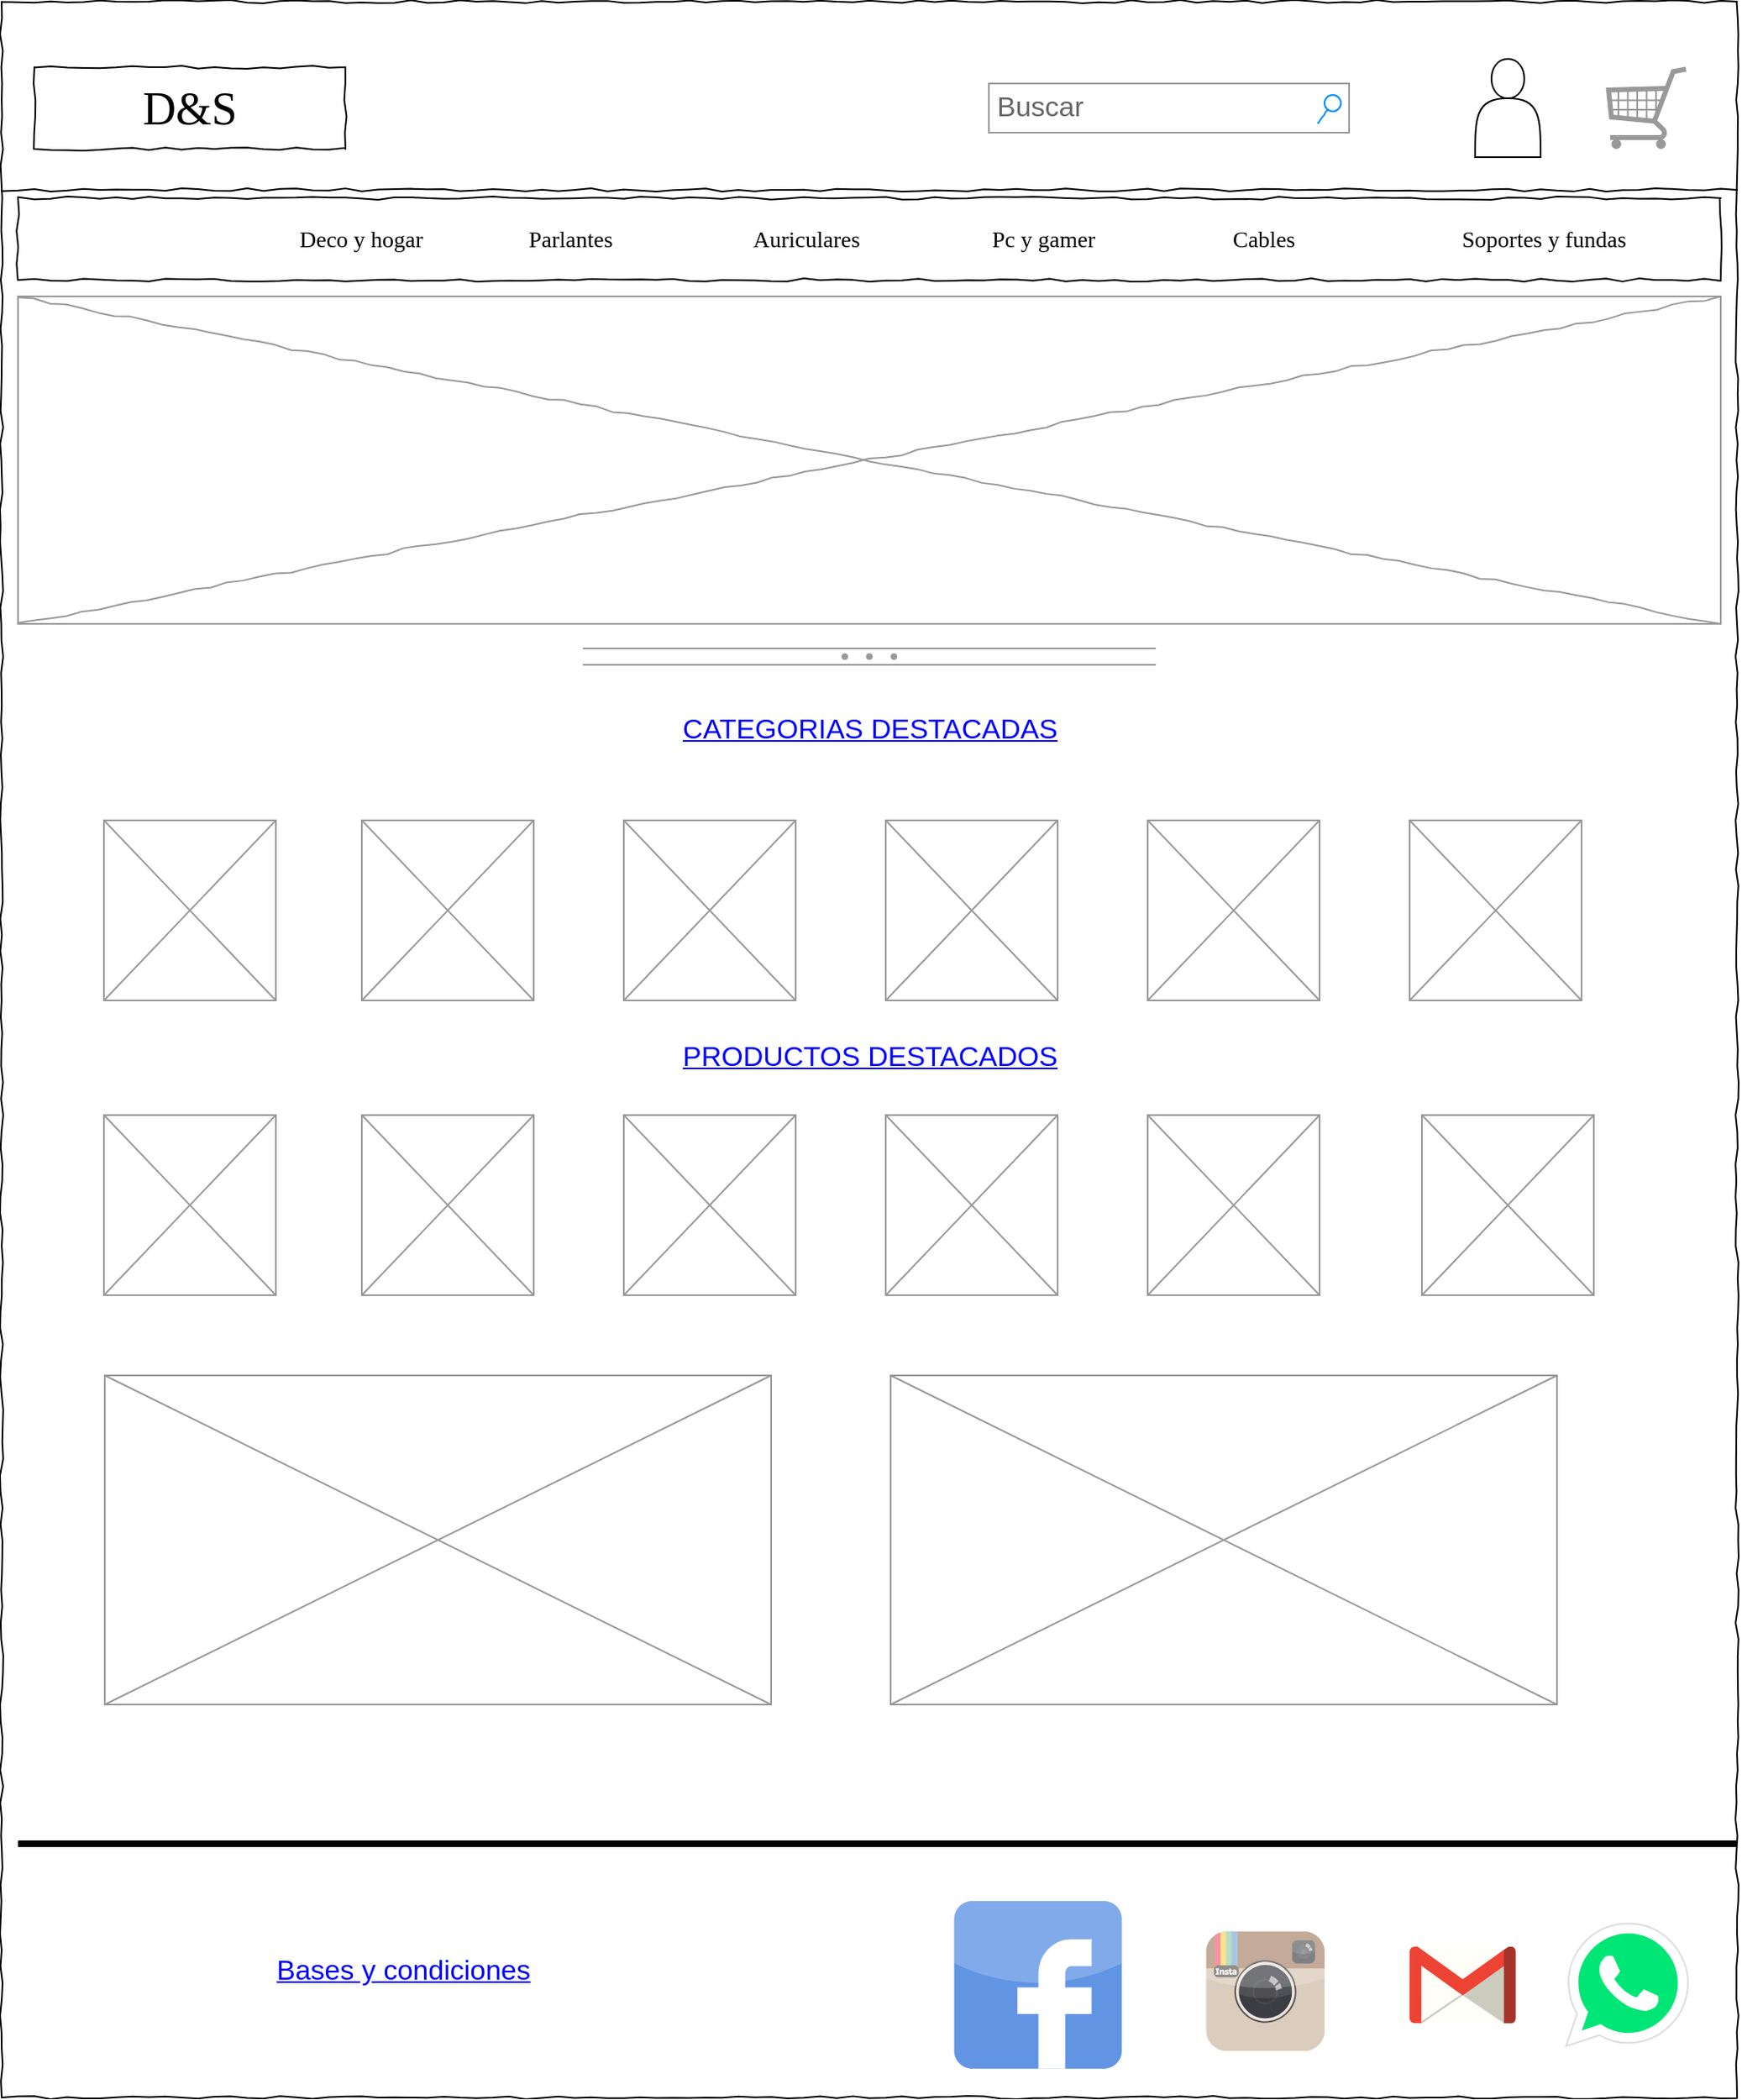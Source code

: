 <mxfile version="13.3.4" type="device"><diagram name="Page-1" id="03018318-947c-dd8e-b7a3-06fadd420f32"><mxGraphModel dx="3472" dy="1732" grid="1" gridSize="10" guides="0" tooltips="1" connect="1" arrows="1" fold="1" page="1" pageScale="1" pageWidth="850" pageHeight="1100" background="#ffffff" math="0" shadow="0"><root><mxCell id="0"/><mxCell id="1" parent="0"/><mxCell id="677b7b8949515195-1" value="" style="whiteSpace=wrap;html=1;rounded=0;shadow=0;labelBackgroundColor=none;strokeColor=#000000;strokeWidth=1;fillColor=none;fontFamily=Verdana;fontSize=12;fontColor=#000000;align=center;comic=1;" parent="1" vertex="1"><mxGeometry x="20" y="40" width="1060" height="1280" as="geometry"/></mxCell><mxCell id="677b7b8949515195-2" value="D&amp;amp;S" style="whiteSpace=wrap;html=1;rounded=0;shadow=0;labelBackgroundColor=none;strokeWidth=1;fontFamily=Verdana;fontSize=28;align=center;comic=1;" parent="1" vertex="1"><mxGeometry x="40" y="80" width="190" height="50" as="geometry"/></mxCell><mxCell id="677b7b8949515195-3" value="Buscar" style="strokeWidth=1;shadow=0;dashed=0;align=center;html=1;shape=mxgraph.mockup.forms.searchBox;strokeColor=#999999;mainText=;strokeColor2=#008cff;fontColor=#666666;fontSize=17;align=left;spacingLeft=3;rounded=0;labelBackgroundColor=none;comic=1;" parent="1" vertex="1"><mxGeometry x="623" y="90" width="220" height="30" as="geometry"/></mxCell><mxCell id="677b7b8949515195-9" value="" style="line;strokeWidth=1;html=1;rounded=0;shadow=0;labelBackgroundColor=none;fillColor=none;fontFamily=Verdana;fontSize=14;fontColor=#000000;align=center;comic=1;" parent="1" vertex="1"><mxGeometry x="20" y="140" width="1060" height="30" as="geometry"/></mxCell><mxCell id="677b7b8949515195-10" value="" style="whiteSpace=wrap;html=1;rounded=0;shadow=0;labelBackgroundColor=none;strokeWidth=1;fillColor=none;fontFamily=Verdana;fontSize=12;align=center;comic=1;" parent="1" vertex="1"><mxGeometry x="30" y="160" width="1040" height="50" as="geometry"/></mxCell><mxCell id="677b7b8949515195-11" value="Parlantes" style="text;html=1;points=[];align=left;verticalAlign=top;spacingTop=-4;fontSize=14;fontFamily=Verdana" parent="1" vertex="1"><mxGeometry x="340" y="175" width="60" height="20" as="geometry"/></mxCell><mxCell id="9HlHUk2PTDksvQWWYBoj-29" value="Deco y hogar" style="text;html=1;points=[];align=left;verticalAlign=top;spacingTop=-4;fontSize=14;fontFamily=Verdana" vertex="1" parent="1"><mxGeometry x="200" y="175" width="60" height="20" as="geometry"/></mxCell><mxCell id="677b7b8949515195-12" value="Auriculares" style="text;html=1;points=[];align=left;verticalAlign=top;spacingTop=-4;fontSize=14;fontFamily=Verdana" parent="1" vertex="1"><mxGeometry x="477" y="175" width="60" height="20" as="geometry"/></mxCell><mxCell id="677b7b8949515195-13" value="Pc y gamer" style="text;html=1;points=[];align=left;verticalAlign=top;spacingTop=-4;fontSize=14;fontFamily=Verdana" parent="1" vertex="1"><mxGeometry x="623" y="175" width="60" height="20" as="geometry"/></mxCell><mxCell id="677b7b8949515195-14" value="Cables" style="text;html=1;points=[];align=left;verticalAlign=top;spacingTop=-4;fontSize=14;fontFamily=Verdana" parent="1" vertex="1"><mxGeometry x="770" y="175" width="60" height="20" as="geometry"/></mxCell><mxCell id="9HlHUk2PTDksvQWWYBoj-27" value="Soportes y fundas" style="text;html=1;points=[];align=left;verticalAlign=top;spacingTop=-4;fontSize=14;fontFamily=Verdana" vertex="1" parent="1"><mxGeometry x="910" y="175" width="60" height="20" as="geometry"/></mxCell><mxCell id="677b7b8949515195-16" value="" style="verticalLabelPosition=bottom;shadow=0;dashed=0;align=center;html=1;verticalAlign=top;strokeWidth=1;shape=mxgraph.mockup.graphics.simpleIcon;strokeColor=#999999;rounded=0;labelBackgroundColor=none;fontFamily=Verdana;fontSize=14;fontColor=#000000;comic=1;" parent="1" vertex="1"><mxGeometry x="30" y="220" width="1040" height="200" as="geometry"/></mxCell><mxCell id="9HlHUk2PTDksvQWWYBoj-14" value="CATEGORIAS DESTACADAS" style="strokeWidth=1;shadow=0;dashed=0;align=center;html=1;shape=mxgraph.mockup.text.alphanumeric;linkText=;html=1;fontStyle=4;fontSize=17;fontColor=#0000ff;" vertex="1" parent="1"><mxGeometry x="325" y="460" width="450" height="50" as="geometry"/></mxCell><mxCell id="9HlHUk2PTDksvQWWYBoj-16" value="" style="verticalLabelPosition=bottom;shadow=0;dashed=0;align=center;html=1;verticalAlign=top;strokeWidth=1;shape=mxgraph.mockup.misc.shoppingCart;strokeColor=#999999;" vertex="1" parent="1"><mxGeometry x="1000" y="80" width="50" height="50" as="geometry"/></mxCell><mxCell id="9HlHUk2PTDksvQWWYBoj-17" value="" style="verticalLabelPosition=bottom;shadow=0;dashed=0;align=center;html=1;verticalAlign=top;strokeWidth=1;shape=mxgraph.mockup.graphics.simpleIcon;strokeColor=#999999;fillColor=#ffffff;" vertex="1" parent="1"><mxGeometry x="82.5" y="540" width="105" height="110" as="geometry"/></mxCell><mxCell id="9HlHUk2PTDksvQWWYBoj-26" value="" style="verticalLabelPosition=bottom;shadow=0;dashed=0;align=center;html=1;verticalAlign=top;strokeWidth=1;shape=mxgraph.mockup.forms.splitter;strokeColor=#999999;" vertex="1" parent="1"><mxGeometry x="375" y="435" width="350" height="10" as="geometry"/></mxCell><mxCell id="9HlHUk2PTDksvQWWYBoj-31" value="" style="shape=actor;whiteSpace=wrap;html=1;" vertex="1" parent="1"><mxGeometry x="920" y="75" width="40" height="60" as="geometry"/></mxCell><mxCell id="9HlHUk2PTDksvQWWYBoj-32" value="" style="verticalLabelPosition=bottom;shadow=0;dashed=0;align=center;html=1;verticalAlign=top;strokeWidth=1;shape=mxgraph.mockup.graphics.simpleIcon;strokeColor=#999999;fillColor=#ffffff;" vertex="1" parent="1"><mxGeometry x="240" y="540" width="105" height="110" as="geometry"/></mxCell><mxCell id="9HlHUk2PTDksvQWWYBoj-33" value="" style="verticalLabelPosition=bottom;shadow=0;dashed=0;align=center;html=1;verticalAlign=top;strokeWidth=1;shape=mxgraph.mockup.graphics.simpleIcon;strokeColor=#999999;fillColor=#ffffff;" vertex="1" parent="1"><mxGeometry x="400" y="540" width="105" height="110" as="geometry"/></mxCell><mxCell id="9HlHUk2PTDksvQWWYBoj-34" value="" style="verticalLabelPosition=bottom;shadow=0;dashed=0;align=center;html=1;verticalAlign=top;strokeWidth=1;shape=mxgraph.mockup.graphics.simpleIcon;strokeColor=#999999;fillColor=#ffffff;" vertex="1" parent="1"><mxGeometry x="560" y="540" width="105" height="110" as="geometry"/></mxCell><mxCell id="9HlHUk2PTDksvQWWYBoj-35" value="" style="verticalLabelPosition=bottom;shadow=0;dashed=0;align=center;html=1;verticalAlign=top;strokeWidth=1;shape=mxgraph.mockup.graphics.simpleIcon;strokeColor=#999999;fillColor=#ffffff;" vertex="1" parent="1"><mxGeometry x="720" y="540" width="105" height="110" as="geometry"/></mxCell><mxCell id="9HlHUk2PTDksvQWWYBoj-36" value="" style="verticalLabelPosition=bottom;shadow=0;dashed=0;align=center;html=1;verticalAlign=top;strokeWidth=1;shape=mxgraph.mockup.graphics.simpleIcon;strokeColor=#999999;fillColor=#ffffff;" vertex="1" parent="1"><mxGeometry x="880" y="540" width="105" height="110" as="geometry"/></mxCell><mxCell id="9HlHUk2PTDksvQWWYBoj-38" value="" style="verticalLabelPosition=bottom;shadow=0;dashed=0;align=center;html=1;verticalAlign=top;strokeWidth=1;shape=mxgraph.mockup.graphics.simpleIcon;strokeColor=#999999;fillColor=#ffffff;" vertex="1" parent="1"><mxGeometry x="82.5" y="720" width="105" height="110" as="geometry"/></mxCell><mxCell id="9HlHUk2PTDksvQWWYBoj-39" value="" style="verticalLabelPosition=bottom;shadow=0;dashed=0;align=center;html=1;verticalAlign=top;strokeWidth=1;shape=mxgraph.mockup.graphics.simpleIcon;strokeColor=#999999;fillColor=#ffffff;" vertex="1" parent="1"><mxGeometry x="240" y="720" width="105" height="110" as="geometry"/></mxCell><mxCell id="9HlHUk2PTDksvQWWYBoj-40" value="" style="verticalLabelPosition=bottom;shadow=0;dashed=0;align=center;html=1;verticalAlign=top;strokeWidth=1;shape=mxgraph.mockup.graphics.simpleIcon;strokeColor=#999999;fillColor=#ffffff;" vertex="1" parent="1"><mxGeometry x="400" y="720" width="105" height="110" as="geometry"/></mxCell><mxCell id="9HlHUk2PTDksvQWWYBoj-41" value="" style="verticalLabelPosition=bottom;shadow=0;dashed=0;align=center;html=1;verticalAlign=top;strokeWidth=1;shape=mxgraph.mockup.graphics.simpleIcon;strokeColor=#999999;fillColor=#ffffff;" vertex="1" parent="1"><mxGeometry x="560" y="720" width="105" height="110" as="geometry"/></mxCell><mxCell id="9HlHUk2PTDksvQWWYBoj-42" value="" style="verticalLabelPosition=bottom;shadow=0;dashed=0;align=center;html=1;verticalAlign=top;strokeWidth=1;shape=mxgraph.mockup.graphics.simpleIcon;strokeColor=#999999;fillColor=#ffffff;" vertex="1" parent="1"><mxGeometry x="720" y="720" width="105" height="110" as="geometry"/></mxCell><mxCell id="9HlHUk2PTDksvQWWYBoj-43" value="" style="verticalLabelPosition=bottom;shadow=0;dashed=0;align=center;html=1;verticalAlign=top;strokeWidth=1;shape=mxgraph.mockup.graphics.simpleIcon;strokeColor=#999999;fillColor=#ffffff;" vertex="1" parent="1"><mxGeometry x="887.5" y="720" width="105" height="110" as="geometry"/></mxCell><mxCell id="9HlHUk2PTDksvQWWYBoj-44" value="PRODUCTOS DESTACADOS" style="strokeWidth=1;shadow=0;dashed=0;align=center;html=1;shape=mxgraph.mockup.text.alphanumeric;linkText=;html=1;fontStyle=4;fontSize=17;fontColor=#0000ff;" vertex="1" parent="1"><mxGeometry x="325" y="660" width="450" height="50" as="geometry"/></mxCell><mxCell id="9HlHUk2PTDksvQWWYBoj-45" value="" style="dashed=0;outlineConnect=0;html=1;align=center;labelPosition=center;verticalLabelPosition=bottom;verticalAlign=top;shape=mxgraph.weblogos.gmail" vertex="1" parent="1"><mxGeometry x="880" y="1227.8" width="64.8" height="46.8" as="geometry"/></mxCell><mxCell id="9HlHUk2PTDksvQWWYBoj-46" value="" style="dashed=0;outlineConnect=0;html=1;align=center;labelPosition=center;verticalLabelPosition=bottom;verticalAlign=top;shape=mxgraph.weblogos.whatsapp;fillColor=#00E676;strokeColor=#dddddd" vertex="1" parent="1"><mxGeometry x="975.6" y="1213.8" width="74.4" height="74.8" as="geometry"/></mxCell><mxCell id="9HlHUk2PTDksvQWWYBoj-47" value="" style="dashed=0;outlineConnect=0;html=1;align=center;labelPosition=center;verticalLabelPosition=bottom;verticalAlign=top;shape=mxgraph.webicons.facebook;fillColor=#6294E4;" vertex="1" parent="1"><mxGeometry x="601.8" y="1200" width="102.4" height="102.4" as="geometry"/></mxCell><mxCell id="9HlHUk2PTDksvQWWYBoj-48" value="" style="dashed=0;outlineConnect=0;html=1;align=center;labelPosition=center;verticalLabelPosition=bottom;verticalAlign=top;shape=mxgraph.webicons.instagram;" vertex="1" parent="1"><mxGeometry x="740.6" y="1203.2" width="102.4" height="102.4" as="geometry"/></mxCell><mxCell id="9HlHUk2PTDksvQWWYBoj-49" value="" style="line;strokeWidth=4;html=1;perimeter=backbonePerimeter;points=[];outlineConnect=0;" vertex="1" parent="1"><mxGeometry x="30" y="1160" width="1050" height="10" as="geometry"/></mxCell><mxCell id="9HlHUk2PTDksvQWWYBoj-63" value="Bases y condiciones" style="shape=rectangle;strokeColor=none;fillColor=none;linkText=;fontSize=17;fontColor=#0000ff;fontStyle=4;html=1;align=center;" vertex="1" parent="1"><mxGeometry x="190" y="1227.8" width="150" height="30" as="geometry"/></mxCell><mxCell id="9HlHUk2PTDksvQWWYBoj-64" value="" style="verticalLabelPosition=bottom;shadow=0;dashed=0;align=center;html=1;verticalAlign=top;strokeWidth=1;shape=mxgraph.mockup.graphics.simpleIcon;strokeColor=#999999;" vertex="1" parent="1"><mxGeometry x="83" y="879" width="407" height="201" as="geometry"/></mxCell><mxCell id="9HlHUk2PTDksvQWWYBoj-65" value="" style="verticalLabelPosition=bottom;shadow=0;dashed=0;align=center;html=1;verticalAlign=top;strokeWidth=1;shape=mxgraph.mockup.graphics.simpleIcon;strokeColor=#999999;" vertex="1" parent="1"><mxGeometry x="563" y="879" width="407" height="201" as="geometry"/></mxCell></root></mxGraphModel></diagram></mxfile>